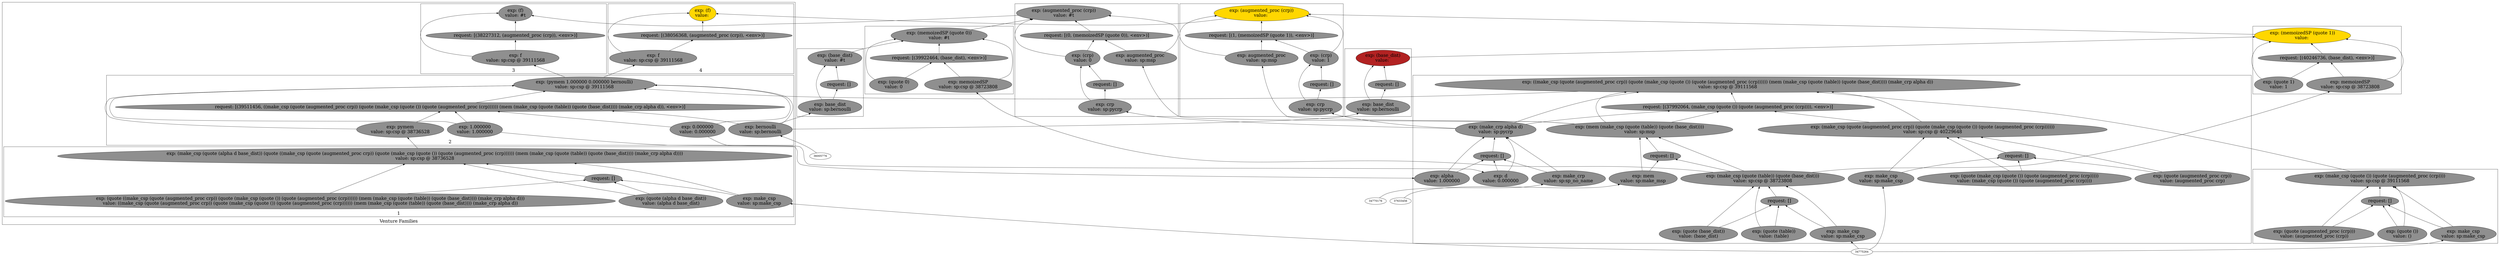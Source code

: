 digraph {
rankdir=BT
fontsize=24
subgraph cluster1 {
label="Venture Families"
subgraph cluster2 {
label="1"
"38736528"["fillcolor"="grey56" "fontsize"="24" "label"="exp: (make_csp (quote (alpha d base_dist)) (quote ((make_csp (quote (augmented_proc crp)) (quote (make_csp (quote ()) (quote (augmented_proc (crp)))))) (mem (make_csp (quote (table)) (quote (base_dist)))) (make_crp alpha d))))\nvalue: sp:csp @ 38736528" "shape"="ellipse" "style"="filled" ]
"38599520"["fillcolor"="grey56" "fontsize"="24" "label"="request: []" "shape"="ellipse" "style"="filled" ]
"38774272"["fillcolor"="grey56" "fontsize"="24" "label"="exp: make_csp\nvalue: sp:make_csp" "shape"="ellipse" "style"="filled" ]
"39190176"["fillcolor"="grey56" "fontsize"="24" "label"="exp: (quote (alpha d base_dist))\nvalue: (alpha d base_dist)" "shape"="ellipse" "style"="filled" ]
"39225120"["fillcolor"="grey56" "fontsize"="24" "label"="exp: (quote ((make_csp (quote (augmented_proc crp)) (quote (make_csp (quote ()) (quote (augmented_proc (crp)))))) (mem (make_csp (quote (table)) (quote (base_dist)))) (make_crp alpha d)))\nvalue: ((make_csp (quote (augmented_proc crp)) (quote (make_csp (quote ()) (quote (augmented_proc (crp)))))) (mem (make_csp (quote (table)) (quote (base_dist)))) (make_crp alpha d))" "shape"="ellipse" "style"="filled" ]
}

subgraph cluster3 {
label="2"
"39872880"["fillcolor"="grey56" "fontsize"="24" "label"="exp: (pymem 1.000000 0.000000 bernoulli)\nvalue: sp:csp @ 39111568" "shape"="ellipse" "style"="filled" ]
"39511456"["fillcolor"="grey56" "fontsize"="24" "label"="request: [(39511456, ((make_csp (quote (augmented_proc crp)) (quote (make_csp (quote ()) (quote (augmented_proc (crp)))))) (mem (make_csp (quote (table)) (quote (base_dist)))) (make_crp alpha d)), <env>)]" "shape"="ellipse" "style"="filled" ]
"38223312"["fillcolor"="grey56" "fontsize"="24" "label"="exp: pymem\nvalue: sp:csp @ 38736528" "shape"="ellipse" "style"="filled" ]
"39449936"["fillcolor"="grey56" "fontsize"="24" "label"="exp: 1.000000\nvalue: 1.000000" "shape"="ellipse" "style"="filled" ]
"38188544"["fillcolor"="grey56" "fontsize"="24" "label"="exp: 0.000000\nvalue: 0.000000" "shape"="ellipse" "style"="filled" ]
"37791280"["fillcolor"="grey56" "fontsize"="24" "label"="exp: bernoulli\nvalue: sp:bernoulli" "shape"="ellipse" "style"="filled" ]
}

subgraph cluster4 {
label="3"
"37957552"["fillcolor"="grey56" "fontsize"="24" "label"="exp: (f)\nvalue: #t" "shape"="ellipse" "style"="filled" ]
"38227312"["fillcolor"="grey56" "fontsize"="24" "label"="request: [(38227312, (augmented_proc (crp)), <env>)]" "shape"="ellipse" "style"="filled" ]
"39286320"["fillcolor"="grey56" "fontsize"="24" "label"="exp: f\nvalue: sp:csp @ 39111568" "shape"="ellipse" "style"="filled" ]
}

subgraph cluster5 {
label="4"
"40205232"["fillcolor"="gold" "fontsize"="24" "label"="exp: (f)\nvalue: " "shape"="ellipse" "style"="filled" ]
"38056368"["fillcolor"="grey56" "fontsize"="24" "label"="request: [(38056368, (augmented_proc (crp)), <env>)]" "shape"="ellipse" "style"="filled" ]
"38226256"["fillcolor"="grey56" "fontsize"="24" "label"="exp: f\nvalue: sp:csp @ 39111568" "shape"="ellipse" "style"="filled" ]
}

}

subgraph cluster6 {
label=""
"37875408"["fillcolor"="grey56" "fontsize"="24" "label"="exp: ((make_csp (quote (augmented_proc crp)) (quote (make_csp (quote ()) (quote (augmented_proc (crp)))))) (mem (make_csp (quote (table)) (quote (base_dist)))) (make_crp alpha d))\nvalue: sp:csp @ 39111568" "shape"="ellipse" "style"="filled" ]
"37992064"["fillcolor"="grey56" "fontsize"="24" "label"="request: [(37992064, (make_csp (quote ()) (quote (augmented_proc (crp)))), <env>)]" "shape"="ellipse" "style"="filled" ]
"40229648"["fillcolor"="grey56" "fontsize"="24" "label"="exp: (make_csp (quote (augmented_proc crp)) (quote (make_csp (quote ()) (quote (augmented_proc (crp))))))\nvalue: sp:csp @ 40229648" "shape"="ellipse" "style"="filled" ]
"40197808"["fillcolor"="grey56" "fontsize"="24" "label"="request: []" "shape"="ellipse" "style"="filled" ]
"38038928"["fillcolor"="grey56" "fontsize"="24" "label"="exp: make_csp\nvalue: sp:make_csp" "shape"="ellipse" "style"="filled" ]
"38229472"["fillcolor"="grey56" "fontsize"="24" "label"="exp: (quote (augmented_proc crp))\nvalue: (augmented_proc crp)" "shape"="ellipse" "style"="filled" ]
"37763280"["fillcolor"="grey56" "fontsize"="24" "label"="exp: (quote (make_csp (quote ()) (quote (augmented_proc (crp)))))\nvalue: (make_csp (quote ()) (quote (augmented_proc (crp))))" "shape"="ellipse" "style"="filled" ]
"38585232"["fillcolor"="grey56" "fontsize"="24" "label"="exp: (mem (make_csp (quote (table)) (quote (base_dist))))\nvalue: sp:msp" "shape"="ellipse" "style"="filled" ]
"38549056"["fillcolor"="grey56" "fontsize"="24" "label"="request: []" "shape"="ellipse" "style"="filled" ]
"38636432"["fillcolor"="grey56" "fontsize"="24" "label"="exp: mem\nvalue: sp:make_msp" "shape"="ellipse" "style"="filled" ]
"38723808"["fillcolor"="grey56" "fontsize"="24" "label"="exp: (make_csp (quote (table)) (quote (base_dist)))\nvalue: sp:csp @ 38723808" "shape"="ellipse" "style"="filled" ]
"38672608"["fillcolor"="grey56" "fontsize"="24" "label"="request: []" "shape"="ellipse" "style"="filled" ]
"38759984"["fillcolor"="grey56" "fontsize"="24" "label"="exp: make_csp\nvalue: sp:make_csp" "shape"="ellipse" "style"="filled" ]
"38797728"["fillcolor"="grey56" "fontsize"="24" "label"="exp: (quote (table))\nvalue: (table)" "shape"="ellipse" "style"="filled" ]
"38835472"["fillcolor"="grey56" "fontsize"="24" "label"="exp: (quote (base_dist))\nvalue: (base_dist)" "shape"="ellipse" "style"="filled" ]
"38910960"["fillcolor"="grey56" "fontsize"="24" "label"="exp: (make_crp alpha d)\nvalue: sp:pycrp" "shape"="ellipse" "style"="filled" ]
"38873216"["fillcolor"="grey56" "fontsize"="24" "label"="request: []" "shape"="ellipse" "style"="filled" ]
"38948704"["fillcolor"="grey56" "fontsize"="24" "label"="exp: make_crp\nvalue: sp:sp_no_name" "shape"="ellipse" "style"="filled" ]
"38986448"["fillcolor"="grey56" "fontsize"="24" "label"="exp: alpha\nvalue: 1.000000" "shape"="ellipse" "style"="filled" ]
"39024192"["fillcolor"="grey56" "fontsize"="24" "label"="exp: d\nvalue: 0.000000" "shape"="ellipse" "style"="filled" ]
}

subgraph cluster7 {
label=""
"38055024"["fillcolor"="gold" "fontsize"="24" "label"="exp: (augmented_proc (crp))\nvalue: " "shape"="ellipse" "style"="filled" ]
"40223984"["fillcolor"="grey56" "fontsize"="24" "label"="request: [(1, (memoizedSP (quote 1)), <env>)]" "shape"="ellipse" "style"="filled" ]
"37957264"["fillcolor"="grey56" "fontsize"="24" "label"="exp: augmented_proc\nvalue: sp:msp" "shape"="ellipse" "style"="filled" ]
"37909168"["fillcolor"="grey56" "fontsize"="24" "label"="exp: (crp)\nvalue: 1" "shape"="ellipse" "style"="filled" ]
"40202336"["fillcolor"="grey56" "fontsize"="24" "label"="request: []" "shape"="ellipse" "style"="filled" ]
"40227040"["fillcolor"="grey56" "fontsize"="24" "label"="exp: crp\nvalue: sp:pycrp" "shape"="ellipse" "style"="filled" ]
}

subgraph cluster8 {
label=""
"38061808"["fillcolor"="gold" "fontsize"="24" "label"="exp: (memoizedSP (quote 1))\nvalue: " "shape"="ellipse" "style"="filled" ]
"40246736"["fillcolor"="grey56" "fontsize"="24" "label"="request: [(40246736, (base_dist), <env>)]" "shape"="ellipse" "style"="filled" ]
"28900944"["fillcolor"="grey56" "fontsize"="24" "label"="exp: memoizedSP\nvalue: sp:csp @ 38723808" "shape"="ellipse" "style"="filled" ]
"28901216"["fillcolor"="grey56" "fontsize"="24" "label"="exp: (quote 1)\nvalue: 1" "shape"="ellipse" "style"="filled" ]
}

subgraph cluster9 {
label=""
"39111568"["fillcolor"="grey56" "fontsize"="24" "label"="exp: (make_csp (quote ()) (quote (augmented_proc (crp))))\nvalue: sp:csp @ 39111568" "shape"="ellipse" "style"="filled" ]
"39061936"["fillcolor"="grey56" "fontsize"="24" "label"="request: []" "shape"="ellipse" "style"="filled" ]
"39161200"["fillcolor"="grey56" "fontsize"="24" "label"="exp: make_csp\nvalue: sp:make_csp" "shape"="ellipse" "style"="filled" ]
"39210832"["fillcolor"="grey56" "fontsize"="24" "label"="exp: (quote ())\nvalue: ()" "shape"="ellipse" "style"="filled" ]
"39248576"["fillcolor"="grey56" "fontsize"="24" "label"="exp: (quote (augmented_proc (crp)))\nvalue: (augmented_proc (crp))" "shape"="ellipse" "style"="filled" ]
}

subgraph cluster10 {
label=""
"39409072"["fillcolor"="grey56" "fontsize"="24" "label"="exp: (augmented_proc (crp))\nvalue: #t" "shape"="ellipse" "style"="filled" ]
"39347840"["fillcolor"="grey56" "fontsize"="24" "label"="request: [(0, (memoizedSP (quote 0)), <env>)]" "shape"="ellipse" "style"="filled" ]
"39470592"["fillcolor"="grey56" "fontsize"="24" "label"="exp: augmented_proc\nvalue: sp:msp" "shape"="ellipse" "style"="filled" ]
"39843904"["fillcolor"="grey56" "fontsize"="24" "label"="exp: (crp)\nvalue: 0" "shape"="ellipse" "style"="filled" ]
"39532112"["fillcolor"="grey56" "fontsize"="24" "label"="request: []" "shape"="ellipse" "style"="filled" ]
"39893536"["fillcolor"="grey56" "fontsize"="24" "label"="exp: crp\nvalue: sp:pycrp" "shape"="ellipse" "style"="filled" ]
}

subgraph cluster11 {
label=""
"39943168"["fillcolor"="grey56" "fontsize"="24" "label"="exp: (memoizedSP (quote 0))\nvalue: #t" "shape"="ellipse" "style"="filled" ]
"39922464"["fillcolor"="grey56" "fontsize"="24" "label"="request: [(39922464, (base_dist), <env>)]" "shape"="ellipse" "style"="filled" ]
"40004976"["fillcolor"="grey56" "fontsize"="24" "label"="exp: memoizedSP\nvalue: sp:csp @ 38723808" "shape"="ellipse" "style"="filled" ]
"40054608"["fillcolor"="grey56" "fontsize"="24" "label"="exp: (quote 0)\nvalue: 0" "shape"="ellipse" "style"="filled" ]
}

subgraph cluster12 {
label=""
"40198992"["fillcolor"="grey56" "fontsize"="24" "label"="exp: (base_dist)\nvalue: #t" "shape"="ellipse" "style"="filled" ]
"40104240"["fillcolor"="grey56" "fontsize"="24" "label"="request: []" "shape"="ellipse" "style"="filled" ]
"40213552"["fillcolor"="grey56" "fontsize"="24" "label"="exp: base_dist\nvalue: sp:bernoulli" "shape"="ellipse" "style"="filled" ]
}

subgraph cluster13 {
label=""
"40208768"["fillcolor"="firebrick" "fontsize"="24" "label"="exp: (base_dist)\nvalue: " "shape"="ellipse" "style"="filled" ]
"40208544"["fillcolor"="grey56" "fontsize"="24" "label"="request: []" "shape"="ellipse" "style"="filled" ]
"40264976"["fillcolor"="grey56" "fontsize"="24" "label"="exp: base_dist\nvalue: sp:bernoulli" "shape"="ellipse" "style"="filled" ]
}

"40229648" -> "37875408"["arrowhead"="normal" "color"="black" "style"="solid" ]
"40229648" -> "37992064"["arrowhead"="normal" "color"="black" "style"="solid" ]
"38038928" -> "40229648"["arrowhead"="normal" "color"="black" "style"="solid" ]
"38038928" -> "40197808"["arrowhead"="normal" "color"="black" "style"="solid" ]
"34775264" -> "38038928"["arrowhead"="normal" "color"="black" "style"="solid" ]
"38229472" -> "40229648"["arrowhead"="normal" "color"="black" "style"="solid" ]
"38229472" -> "40197808"["arrowhead"="normal" "color"="black" "style"="solid" ]
"37763280" -> "40229648"["arrowhead"="normal" "color"="black" "style"="solid" ]
"37763280" -> "40197808"["arrowhead"="normal" "color"="black" "style"="solid" ]
"40197808" -> "40229648"["arrowhead"="normal" "color"="black" "style"="solid" ]
"38585232" -> "37875408"["arrowhead"="normal" "color"="black" "style"="solid" ]
"38585232" -> "37992064"["arrowhead"="normal" "color"="black" "style"="solid" ]
"38636432" -> "38585232"["arrowhead"="normal" "color"="black" "style"="solid" ]
"38636432" -> "38549056"["arrowhead"="normal" "color"="black" "style"="solid" ]
"37633456" -> "38636432"["arrowhead"="normal" "color"="black" "style"="solid" ]
"38723808" -> "38585232"["arrowhead"="normal" "color"="black" "style"="solid" ]
"38723808" -> "38549056"["arrowhead"="normal" "color"="black" "style"="solid" ]
"38759984" -> "38723808"["arrowhead"="normal" "color"="black" "style"="solid" ]
"38759984" -> "38672608"["arrowhead"="normal" "color"="black" "style"="solid" ]
"34775264" -> "38759984"["arrowhead"="normal" "color"="black" "style"="solid" ]
"38797728" -> "38723808"["arrowhead"="normal" "color"="black" "style"="solid" ]
"38797728" -> "38672608"["arrowhead"="normal" "color"="black" "style"="solid" ]
"38835472" -> "38723808"["arrowhead"="normal" "color"="black" "style"="solid" ]
"38835472" -> "38672608"["arrowhead"="normal" "color"="black" "style"="solid" ]
"38672608" -> "38723808"["arrowhead"="normal" "color"="black" "style"="solid" ]
"38549056" -> "38585232"["arrowhead"="normal" "color"="black" "style"="solid" ]
"38910960" -> "37875408"["arrowhead"="normal" "color"="black" "style"="solid" ]
"38910960" -> "37992064"["arrowhead"="normal" "color"="black" "style"="solid" ]
"38948704" -> "38910960"["arrowhead"="normal" "color"="black" "style"="solid" ]
"38948704" -> "38873216"["arrowhead"="normal" "color"="black" "style"="solid" ]
"34770176" -> "38948704"["arrowhead"="normal" "color"="black" "style"="solid" ]
"38986448" -> "38910960"["arrowhead"="normal" "color"="black" "style"="solid" ]
"38986448" -> "38873216"["arrowhead"="normal" "color"="black" "style"="solid" ]
"39449936" -> "38986448"["arrowhead"="normal" "color"="black" "style"="solid" ]
"39024192" -> "38910960"["arrowhead"="normal" "color"="black" "style"="solid" ]
"39024192" -> "38873216"["arrowhead"="normal" "color"="black" "style"="solid" ]
"38188544" -> "39024192"["arrowhead"="normal" "color"="black" "style"="solid" ]
"38873216" -> "38910960"["arrowhead"="normal" "color"="black" "style"="solid" ]
"37992064" -> "37875408"["arrowhead"="normal" "color"="black" "style"="solid" ]
"39111568" -> "37875408"["arrowhead"="normal" "color"="black" "style"="solid" ]
"39286320" -> "37957552"["arrowhead"="normal" "color"="black" "style"="solid" ]
"39286320" -> "38227312"["arrowhead"="normal" "color"="black" "style"="solid" ]
"39872880" -> "39286320"["arrowhead"="normal" "color"="black" "style"="solid" ]
"38227312" -> "37957552"["arrowhead"="normal" "color"="black" "style"="solid" ]
"39409072" -> "37957552"["arrowhead"="normal" "color"="black" "style"="solid" ]
"37957264" -> "38055024"["arrowhead"="normal" "color"="black" "style"="solid" ]
"37957264" -> "40223984"["arrowhead"="normal" "color"="black" "style"="solid" ]
"38585232" -> "37957264"["arrowhead"="normal" "color"="black" "style"="solid" ]
"37909168" -> "38055024"["arrowhead"="normal" "color"="black" "style"="solid" ]
"37909168" -> "40223984"["arrowhead"="normal" "color"="black" "style"="solid" ]
"40227040" -> "37909168"["arrowhead"="normal" "color"="black" "style"="solid" ]
"40227040" -> "40202336"["arrowhead"="normal" "color"="black" "style"="solid" ]
"38910960" -> "40227040"["arrowhead"="normal" "color"="black" "style"="solid" ]
"40202336" -> "37909168"["arrowhead"="normal" "color"="black" "style"="solid" ]
"40223984" -> "38055024"["arrowhead"="normal" "color"="black" "style"="solid" ]
"38061808" -> "38055024"["arrowhead"="normal" "color"="black" "style"="solid" ]
"28900944" -> "38061808"["arrowhead"="normal" "color"="black" "style"="solid" ]
"28900944" -> "40246736"["arrowhead"="normal" "color"="black" "style"="solid" ]
"38723808" -> "28900944"["arrowhead"="normal" "color"="black" "style"="solid" ]
"28901216" -> "38061808"["arrowhead"="normal" "color"="black" "style"="solid" ]
"28901216" -> "40246736"["arrowhead"="normal" "color"="black" "style"="solid" ]
"40246736" -> "38061808"["arrowhead"="normal" "color"="black" "style"="solid" ]
"40208768" -> "38061808"["arrowhead"="normal" "color"="black" "style"="solid" ]
"38774272" -> "38736528"["arrowhead"="normal" "color"="black" "style"="solid" ]
"38774272" -> "38599520"["arrowhead"="normal" "color"="black" "style"="solid" ]
"34775264" -> "38774272"["arrowhead"="normal" "color"="black" "style"="solid" ]
"39190176" -> "38736528"["arrowhead"="normal" "color"="black" "style"="solid" ]
"39190176" -> "38599520"["arrowhead"="normal" "color"="black" "style"="solid" ]
"39225120" -> "38736528"["arrowhead"="normal" "color"="black" "style"="solid" ]
"39225120" -> "38599520"["arrowhead"="normal" "color"="black" "style"="solid" ]
"38599520" -> "38736528"["arrowhead"="normal" "color"="black" "style"="solid" ]
"39161200" -> "39111568"["arrowhead"="normal" "color"="black" "style"="solid" ]
"39161200" -> "39061936"["arrowhead"="normal" "color"="black" "style"="solid" ]
"34775264" -> "39161200"["arrowhead"="normal" "color"="black" "style"="solid" ]
"39210832" -> "39111568"["arrowhead"="normal" "color"="black" "style"="solid" ]
"39210832" -> "39061936"["arrowhead"="normal" "color"="black" "style"="solid" ]
"39248576" -> "39111568"["arrowhead"="normal" "color"="black" "style"="solid" ]
"39248576" -> "39061936"["arrowhead"="normal" "color"="black" "style"="solid" ]
"39061936" -> "39111568"["arrowhead"="normal" "color"="black" "style"="solid" ]
"39470592" -> "39409072"["arrowhead"="normal" "color"="black" "style"="solid" ]
"39470592" -> "39347840"["arrowhead"="normal" "color"="black" "style"="solid" ]
"38585232" -> "39470592"["arrowhead"="normal" "color"="black" "style"="solid" ]
"39843904" -> "39409072"["arrowhead"="normal" "color"="black" "style"="solid" ]
"39843904" -> "39347840"["arrowhead"="normal" "color"="black" "style"="solid" ]
"39893536" -> "39843904"["arrowhead"="normal" "color"="black" "style"="solid" ]
"39893536" -> "39532112"["arrowhead"="normal" "color"="black" "style"="solid" ]
"38910960" -> "39893536"["arrowhead"="normal" "color"="black" "style"="solid" ]
"39532112" -> "39843904"["arrowhead"="normal" "color"="black" "style"="solid" ]
"39347840" -> "39409072"["arrowhead"="normal" "color"="black" "style"="solid" ]
"39943168" -> "39409072"["arrowhead"="normal" "color"="black" "style"="solid" ]
"38223312" -> "39872880"["arrowhead"="normal" "color"="black" "style"="solid" ]
"38223312" -> "39511456"["arrowhead"="normal" "color"="black" "style"="solid" ]
"38736528" -> "38223312"["arrowhead"="normal" "color"="black" "style"="solid" ]
"39449936" -> "39872880"["arrowhead"="normal" "color"="black" "style"="solid" ]
"39449936" -> "39511456"["arrowhead"="normal" "color"="black" "style"="solid" ]
"38188544" -> "39872880"["arrowhead"="normal" "color"="black" "style"="solid" ]
"38188544" -> "39511456"["arrowhead"="normal" "color"="black" "style"="solid" ]
"37791280" -> "39872880"["arrowhead"="normal" "color"="black" "style"="solid" ]
"37791280" -> "39511456"["arrowhead"="normal" "color"="black" "style"="solid" ]
"36005776" -> "37791280"["arrowhead"="normal" "color"="black" "style"="solid" ]
"39511456" -> "39872880"["arrowhead"="normal" "color"="black" "style"="solid" ]
"37875408" -> "39872880"["arrowhead"="normal" "color"="black" "style"="solid" ]
"40004976" -> "39943168"["arrowhead"="normal" "color"="black" "style"="solid" ]
"40004976" -> "39922464"["arrowhead"="normal" "color"="black" "style"="solid" ]
"38723808" -> "40004976"["arrowhead"="normal" "color"="black" "style"="solid" ]
"40054608" -> "39943168"["arrowhead"="normal" "color"="black" "style"="solid" ]
"40054608" -> "39922464"["arrowhead"="normal" "color"="black" "style"="solid" ]
"39922464" -> "39943168"["arrowhead"="normal" "color"="black" "style"="solid" ]
"40198992" -> "39943168"["arrowhead"="normal" "color"="black" "style"="solid" ]
"40213552" -> "40198992"["arrowhead"="normal" "color"="black" "style"="solid" ]
"40213552" -> "40104240"["arrowhead"="normal" "color"="black" "style"="solid" ]
"37791280" -> "40213552"["arrowhead"="normal" "color"="black" "style"="solid" ]
"40104240" -> "40198992"["arrowhead"="normal" "color"="black" "style"="solid" ]
"38226256" -> "40205232"["arrowhead"="normal" "color"="black" "style"="solid" ]
"38226256" -> "38056368"["arrowhead"="normal" "color"="black" "style"="solid" ]
"39872880" -> "38226256"["arrowhead"="normal" "color"="black" "style"="solid" ]
"38056368" -> "40205232"["arrowhead"="normal" "color"="black" "style"="solid" ]
"38055024" -> "40205232"["arrowhead"="normal" "color"="black" "style"="solid" ]
"40264976" -> "40208768"["arrowhead"="normal" "color"="black" "style"="solid" ]
"40264976" -> "40208544"["arrowhead"="normal" "color"="black" "style"="solid" ]
"37791280" -> "40264976"["arrowhead"="normal" "color"="black" "style"="solid" ]
"40208544" -> "40208768"["arrowhead"="normal" "color"="black" "style"="solid" ]

}